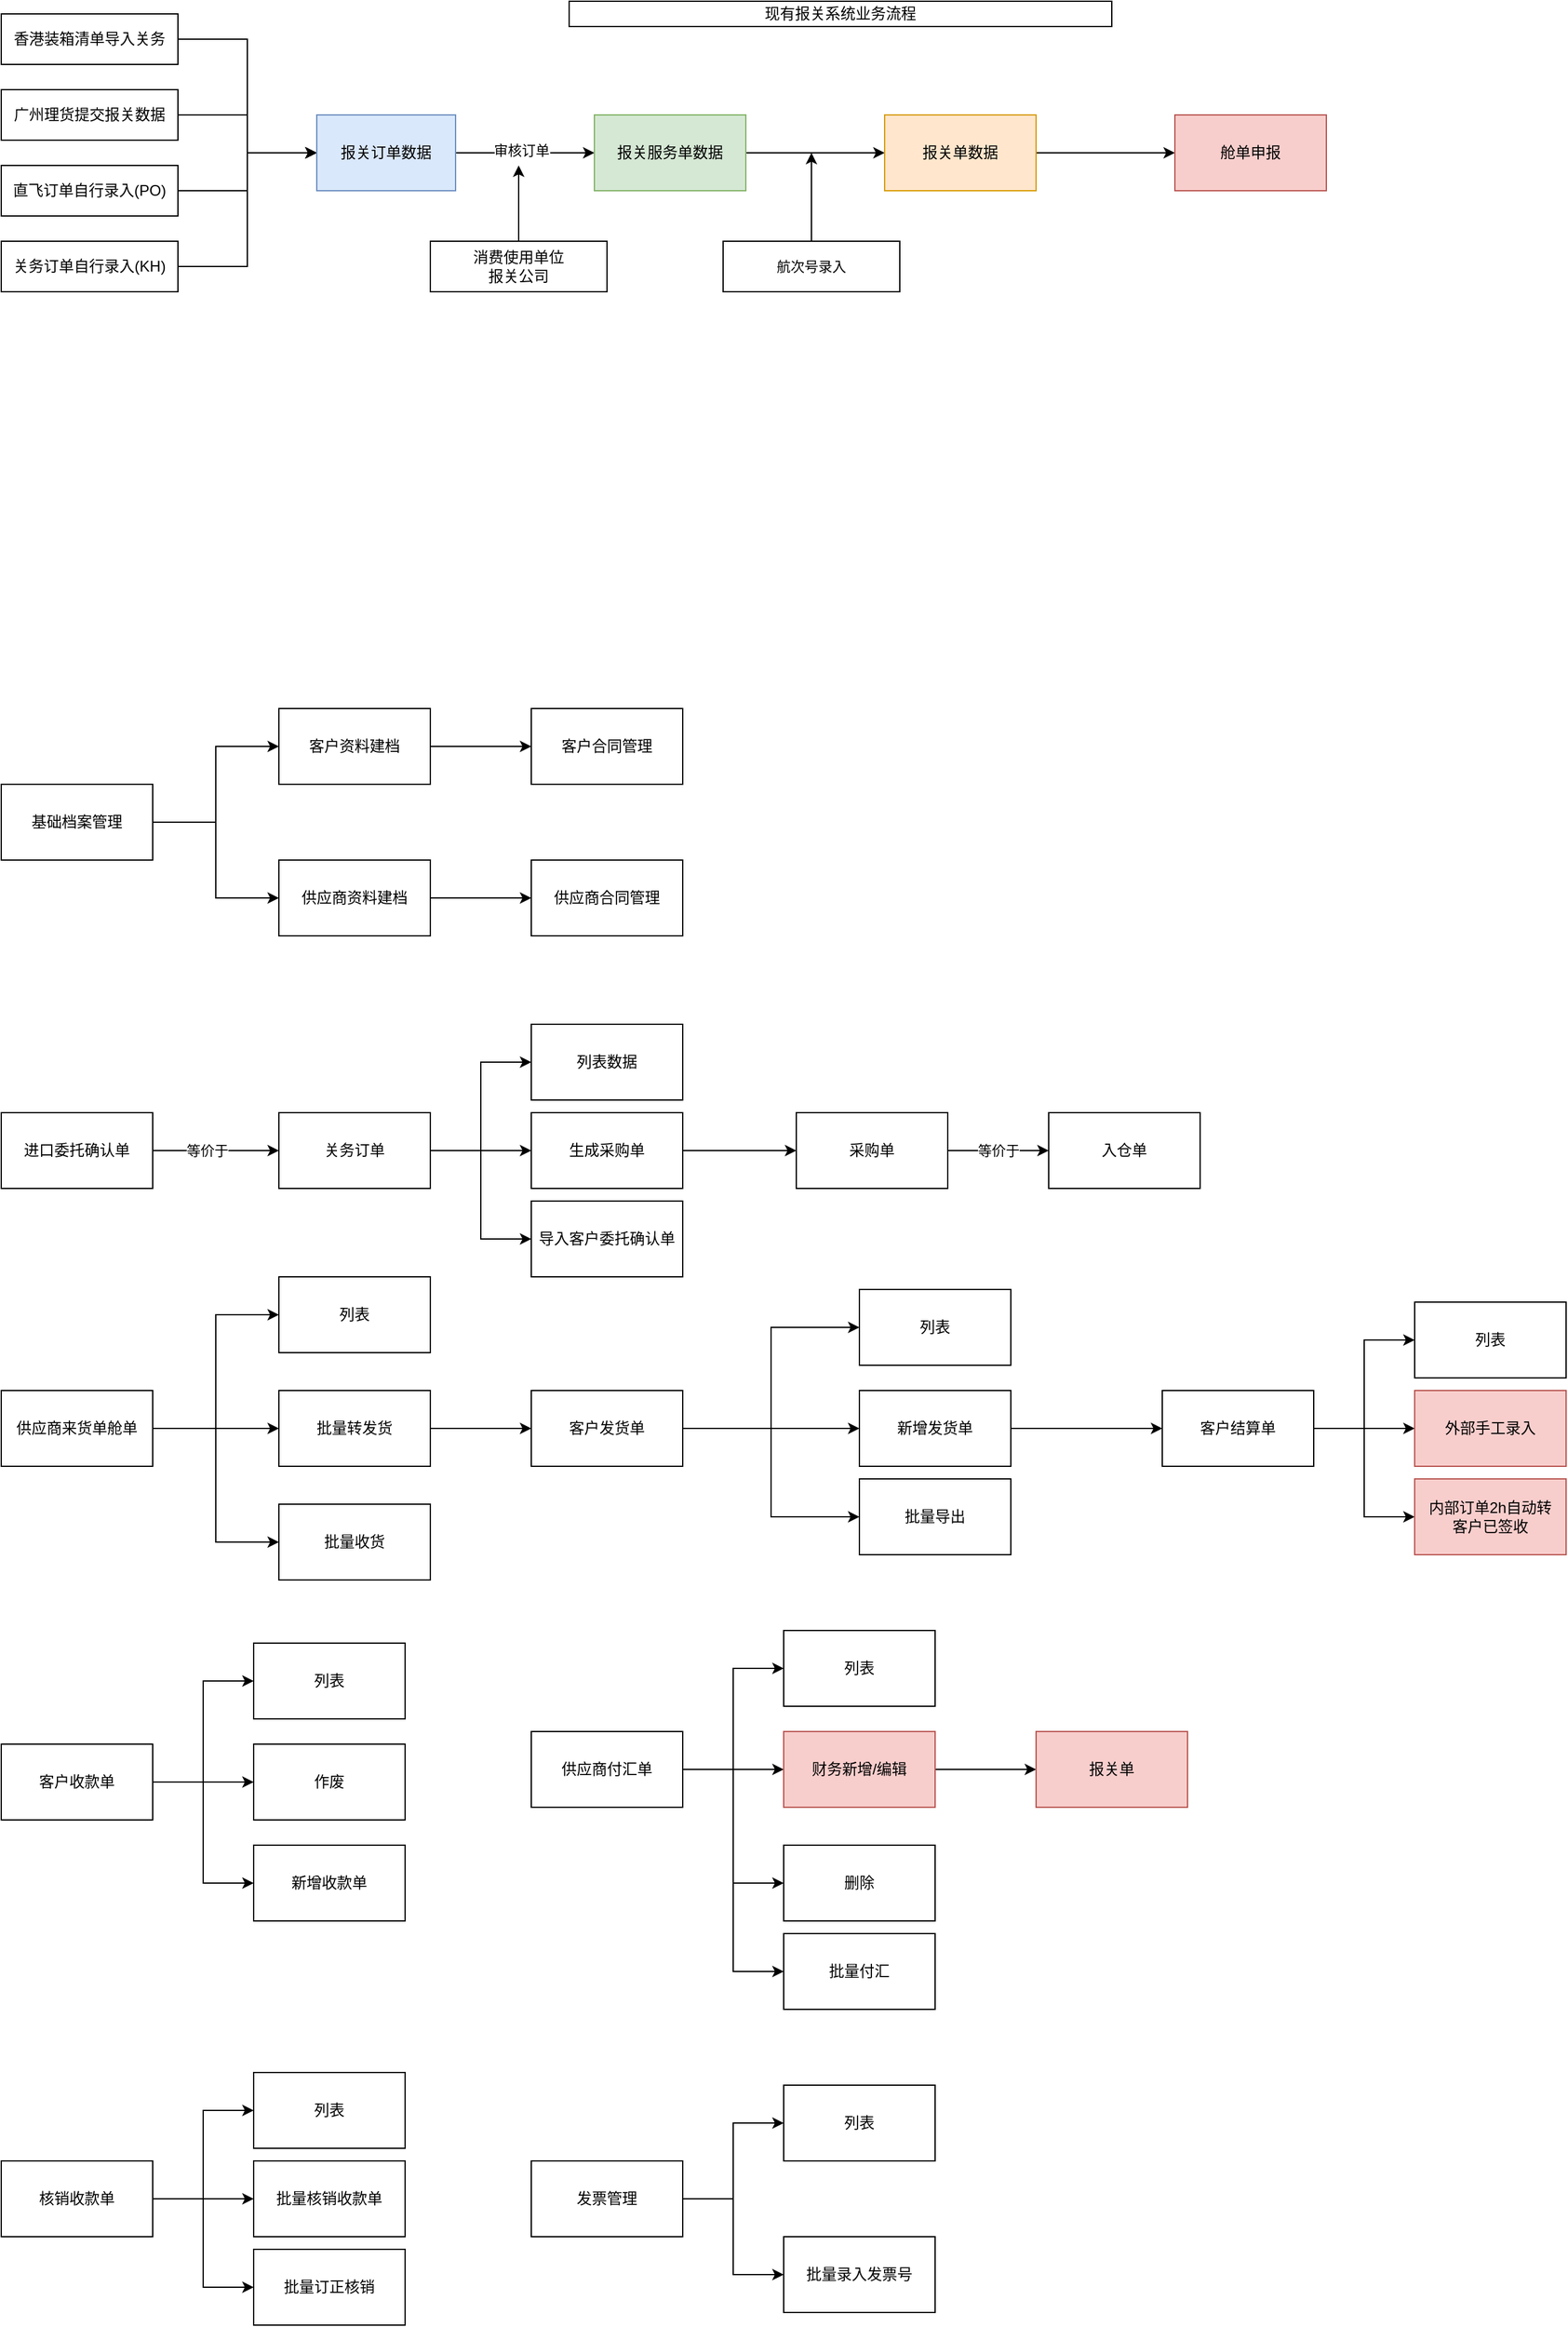<mxfile version="14.6.3" type="github">
  <diagram id="dDKk5qJWHUeZJMGwBxzV" name="Page-1">
    <mxGraphModel dx="1363" dy="624" grid="1" gridSize="10" guides="1" tooltips="1" connect="1" arrows="1" fold="1" page="1" pageScale="1" pageWidth="827" pageHeight="1169" math="0" shadow="0">
      <root>
        <mxCell id="0" />
        <mxCell id="1" parent="0" />
        <mxCell id="dxDvWX2JMSOas3GGoX1M-14" style="edgeStyle=orthogonalEdgeStyle;rounded=0;orthogonalLoop=1;jettySize=auto;html=1;exitX=1;exitY=0.5;exitDx=0;exitDy=0;entryX=0;entryY=0.5;entryDx=0;entryDy=0;" parent="1" source="dxDvWX2JMSOas3GGoX1M-2" target="dxDvWX2JMSOas3GGoX1M-7" edge="1">
          <mxGeometry relative="1" as="geometry" />
        </mxCell>
        <mxCell id="dxDvWX2JMSOas3GGoX1M-2" value="广州理货提交报关数据" style="rounded=0;whiteSpace=wrap;html=1;" parent="1" vertex="1">
          <mxGeometry x="40" y="70" width="140" height="40" as="geometry" />
        </mxCell>
        <mxCell id="dxDvWX2JMSOas3GGoX1M-13" style="edgeStyle=orthogonalEdgeStyle;rounded=0;orthogonalLoop=1;jettySize=auto;html=1;exitX=1;exitY=0.5;exitDx=0;exitDy=0;entryX=0;entryY=0.5;entryDx=0;entryDy=0;" parent="1" source="dxDvWX2JMSOas3GGoX1M-4" target="dxDvWX2JMSOas3GGoX1M-7" edge="1">
          <mxGeometry relative="1" as="geometry" />
        </mxCell>
        <mxCell id="dxDvWX2JMSOas3GGoX1M-4" value="香港装箱清单导入关务" style="rounded=0;whiteSpace=wrap;html=1;" parent="1" vertex="1">
          <mxGeometry x="40" y="10" width="140" height="40" as="geometry" />
        </mxCell>
        <mxCell id="dxDvWX2JMSOas3GGoX1M-15" style="edgeStyle=orthogonalEdgeStyle;rounded=0;orthogonalLoop=1;jettySize=auto;html=1;exitX=1;exitY=0.5;exitDx=0;exitDy=0;entryX=0;entryY=0.5;entryDx=0;entryDy=0;" parent="1" source="dxDvWX2JMSOas3GGoX1M-5" target="dxDvWX2JMSOas3GGoX1M-7" edge="1">
          <mxGeometry relative="1" as="geometry" />
        </mxCell>
        <mxCell id="dxDvWX2JMSOas3GGoX1M-5" value="直飞订单自行录入(PO)" style="rounded=0;whiteSpace=wrap;html=1;" parent="1" vertex="1">
          <mxGeometry x="40" y="130" width="140" height="40" as="geometry" />
        </mxCell>
        <mxCell id="dxDvWX2JMSOas3GGoX1M-16" style="edgeStyle=orthogonalEdgeStyle;rounded=0;orthogonalLoop=1;jettySize=auto;html=1;exitX=1;exitY=0.5;exitDx=0;exitDy=0;entryX=0;entryY=0.5;entryDx=0;entryDy=0;" parent="1" source="dxDvWX2JMSOas3GGoX1M-6" target="dxDvWX2JMSOas3GGoX1M-7" edge="1">
          <mxGeometry relative="1" as="geometry" />
        </mxCell>
        <mxCell id="dxDvWX2JMSOas3GGoX1M-6" value="关务订单自行录入(KH)" style="rounded=0;whiteSpace=wrap;html=1;" parent="1" vertex="1">
          <mxGeometry x="40" y="190" width="140" height="40" as="geometry" />
        </mxCell>
        <mxCell id="dxDvWX2JMSOas3GGoX1M-17" style="edgeStyle=orthogonalEdgeStyle;rounded=0;orthogonalLoop=1;jettySize=auto;html=1;exitX=1;exitY=0.5;exitDx=0;exitDy=0;entryX=0;entryY=0.5;entryDx=0;entryDy=0;" parent="1" source="dxDvWX2JMSOas3GGoX1M-7" target="dxDvWX2JMSOas3GGoX1M-8" edge="1">
          <mxGeometry relative="1" as="geometry" />
        </mxCell>
        <mxCell id="dxDvWX2JMSOas3GGoX1M-20" value="审核订单" style="edgeLabel;html=1;align=center;verticalAlign=middle;resizable=0;points=[];" parent="dxDvWX2JMSOas3GGoX1M-17" vertex="1" connectable="0">
          <mxGeometry x="-0.25" y="2" relative="1" as="geometry">
            <mxPoint x="10" as="offset" />
          </mxGeometry>
        </mxCell>
        <mxCell id="dxDvWX2JMSOas3GGoX1M-7" value="报关订单数据" style="rounded=0;whiteSpace=wrap;html=1;fillColor=#dae8fc;strokeColor=#6c8ebf;" parent="1" vertex="1">
          <mxGeometry x="290" y="90" width="110" height="60" as="geometry" />
        </mxCell>
        <mxCell id="dxDvWX2JMSOas3GGoX1M-18" style="edgeStyle=orthogonalEdgeStyle;rounded=0;orthogonalLoop=1;jettySize=auto;html=1;exitX=1;exitY=0.5;exitDx=0;exitDy=0;" parent="1" source="dxDvWX2JMSOas3GGoX1M-8" target="dxDvWX2JMSOas3GGoX1M-11" edge="1">
          <mxGeometry relative="1" as="geometry" />
        </mxCell>
        <mxCell id="dxDvWX2JMSOas3GGoX1M-8" value="报关服务单数据" style="rounded=0;whiteSpace=wrap;html=1;fillColor=#d5e8d4;strokeColor=#82b366;" parent="1" vertex="1">
          <mxGeometry x="510" y="90" width="120" height="60" as="geometry" />
        </mxCell>
        <mxCell id="ek6Z7KHhxHEzL8YJrjh7-17" style="edgeStyle=orthogonalEdgeStyle;rounded=0;orthogonalLoop=1;jettySize=auto;html=1;exitX=1;exitY=0.5;exitDx=0;exitDy=0;" edge="1" parent="1" source="dxDvWX2JMSOas3GGoX1M-11" target="dxDvWX2JMSOas3GGoX1M-12">
          <mxGeometry relative="1" as="geometry" />
        </mxCell>
        <mxCell id="dxDvWX2JMSOas3GGoX1M-11" value="报关单数据" style="rounded=0;whiteSpace=wrap;html=1;fillColor=#ffe6cc;strokeColor=#d79b00;" parent="1" vertex="1">
          <mxGeometry x="740" y="90" width="120" height="60" as="geometry" />
        </mxCell>
        <mxCell id="dxDvWX2JMSOas3GGoX1M-12" value="舱单申报" style="rounded=0;whiteSpace=wrap;html=1;fillColor=#f8cecc;strokeColor=#b85450;" parent="1" vertex="1">
          <mxGeometry x="970" y="90" width="120" height="60" as="geometry" />
        </mxCell>
        <mxCell id="dxDvWX2JMSOas3GGoX1M-24" value="现有报关系统业务流程" style="rounded=0;whiteSpace=wrap;html=1;" parent="1" vertex="1">
          <mxGeometry x="490" width="430" height="20" as="geometry" />
        </mxCell>
        <mxCell id="ek6Z7KHhxHEzL8YJrjh7-9" style="edgeStyle=orthogonalEdgeStyle;rounded=0;orthogonalLoop=1;jettySize=auto;html=1;exitX=0.5;exitY=0;exitDx=0;exitDy=0;" edge="1" parent="1">
          <mxGeometry relative="1" as="geometry">
            <mxPoint x="450" y="130" as="targetPoint" />
            <mxPoint x="450" y="190" as="sourcePoint" />
          </mxGeometry>
        </mxCell>
        <mxCell id="ek6Z7KHhxHEzL8YJrjh7-11" value="消费使用单位&lt;br&gt;报关公司" style="rounded=0;whiteSpace=wrap;html=1;" vertex="1" parent="1">
          <mxGeometry x="380" y="190" width="140" height="40" as="geometry" />
        </mxCell>
        <mxCell id="ek6Z7KHhxHEzL8YJrjh7-15" style="edgeStyle=orthogonalEdgeStyle;rounded=0;orthogonalLoop=1;jettySize=auto;html=1;exitX=0.5;exitY=0;exitDx=0;exitDy=0;" edge="1" parent="1" source="ek6Z7KHhxHEzL8YJrjh7-14">
          <mxGeometry relative="1" as="geometry">
            <mxPoint x="682" y="120" as="targetPoint" />
          </mxGeometry>
        </mxCell>
        <mxCell id="ek6Z7KHhxHEzL8YJrjh7-14" value="&lt;span style=&quot;font-size: 11px ; background-color: rgb(255 , 255 , 255)&quot;&gt;航次号录入&lt;/span&gt;" style="rounded=0;whiteSpace=wrap;html=1;" vertex="1" parent="1">
          <mxGeometry x="612" y="190" width="140" height="40" as="geometry" />
        </mxCell>
        <mxCell id="ek6Z7KHhxHEzL8YJrjh7-27" style="edgeStyle=orthogonalEdgeStyle;rounded=0;orthogonalLoop=1;jettySize=auto;html=1;exitX=1;exitY=0.5;exitDx=0;exitDy=0;entryX=0;entryY=0.5;entryDx=0;entryDy=0;" edge="1" parent="1" source="ek6Z7KHhxHEzL8YJrjh7-18" target="ek6Z7KHhxHEzL8YJrjh7-19">
          <mxGeometry relative="1" as="geometry" />
        </mxCell>
        <mxCell id="ek6Z7KHhxHEzL8YJrjh7-28" style="edgeStyle=orthogonalEdgeStyle;rounded=0;orthogonalLoop=1;jettySize=auto;html=1;exitX=1;exitY=0.5;exitDx=0;exitDy=0;entryX=0;entryY=0.5;entryDx=0;entryDy=0;" edge="1" parent="1" source="ek6Z7KHhxHEzL8YJrjh7-18" target="ek6Z7KHhxHEzL8YJrjh7-20">
          <mxGeometry relative="1" as="geometry" />
        </mxCell>
        <mxCell id="ek6Z7KHhxHEzL8YJrjh7-18" value="基础档案管理" style="rounded=0;whiteSpace=wrap;html=1;" vertex="1" parent="1">
          <mxGeometry x="40" y="620" width="120" height="60" as="geometry" />
        </mxCell>
        <mxCell id="ek6Z7KHhxHEzL8YJrjh7-26" value="" style="edgeStyle=orthogonalEdgeStyle;rounded=0;orthogonalLoop=1;jettySize=auto;html=1;" edge="1" parent="1" source="ek6Z7KHhxHEzL8YJrjh7-19" target="ek6Z7KHhxHEzL8YJrjh7-25">
          <mxGeometry relative="1" as="geometry" />
        </mxCell>
        <mxCell id="ek6Z7KHhxHEzL8YJrjh7-19" value="客户资料建档" style="rounded=0;whiteSpace=wrap;html=1;" vertex="1" parent="1">
          <mxGeometry x="260" y="560" width="120" height="60" as="geometry" />
        </mxCell>
        <mxCell id="ek6Z7KHhxHEzL8YJrjh7-22" value="" style="edgeStyle=orthogonalEdgeStyle;rounded=0;orthogonalLoop=1;jettySize=auto;html=1;" edge="1" parent="1" source="ek6Z7KHhxHEzL8YJrjh7-20" target="ek6Z7KHhxHEzL8YJrjh7-21">
          <mxGeometry relative="1" as="geometry" />
        </mxCell>
        <mxCell id="ek6Z7KHhxHEzL8YJrjh7-20" value="供应商资料建档" style="rounded=0;whiteSpace=wrap;html=1;" vertex="1" parent="1">
          <mxGeometry x="260" y="680" width="120" height="60" as="geometry" />
        </mxCell>
        <mxCell id="ek6Z7KHhxHEzL8YJrjh7-21" value="供应商合同管理" style="rounded=0;whiteSpace=wrap;html=1;" vertex="1" parent="1">
          <mxGeometry x="460" y="680" width="120" height="60" as="geometry" />
        </mxCell>
        <mxCell id="ek6Z7KHhxHEzL8YJrjh7-25" value="客户合同管理" style="rounded=0;whiteSpace=wrap;html=1;" vertex="1" parent="1">
          <mxGeometry x="460" y="560" width="120" height="60" as="geometry" />
        </mxCell>
        <mxCell id="ek6Z7KHhxHEzL8YJrjh7-35" value="" style="edgeStyle=orthogonalEdgeStyle;rounded=0;orthogonalLoop=1;jettySize=auto;html=1;" edge="1" parent="1" source="ek6Z7KHhxHEzL8YJrjh7-32" target="ek6Z7KHhxHEzL8YJrjh7-34">
          <mxGeometry relative="1" as="geometry" />
        </mxCell>
        <mxCell id="ek6Z7KHhxHEzL8YJrjh7-36" value="等价于" style="edgeLabel;html=1;align=center;verticalAlign=middle;resizable=0;points=[];" vertex="1" connectable="0" parent="ek6Z7KHhxHEzL8YJrjh7-35">
          <mxGeometry x="-0.15" y="-5" relative="1" as="geometry">
            <mxPoint y="-5" as="offset" />
          </mxGeometry>
        </mxCell>
        <mxCell id="ek6Z7KHhxHEzL8YJrjh7-32" value="进口委托确认单" style="rounded=0;whiteSpace=wrap;html=1;" vertex="1" parent="1">
          <mxGeometry x="40" y="880" width="120" height="60" as="geometry" />
        </mxCell>
        <mxCell id="ek6Z7KHhxHEzL8YJrjh7-63" style="edgeStyle=orthogonalEdgeStyle;rounded=0;orthogonalLoop=1;jettySize=auto;html=1;exitX=1;exitY=0.5;exitDx=0;exitDy=0;entryX=0;entryY=0.5;entryDx=0;entryDy=0;" edge="1" parent="1" source="ek6Z7KHhxHEzL8YJrjh7-33" target="ek6Z7KHhxHEzL8YJrjh7-61">
          <mxGeometry relative="1" as="geometry" />
        </mxCell>
        <mxCell id="ek6Z7KHhxHEzL8YJrjh7-64" style="edgeStyle=orthogonalEdgeStyle;rounded=0;orthogonalLoop=1;jettySize=auto;html=1;exitX=1;exitY=0.5;exitDx=0;exitDy=0;entryX=0;entryY=0.5;entryDx=0;entryDy=0;" edge="1" parent="1" source="ek6Z7KHhxHEzL8YJrjh7-33" target="ek6Z7KHhxHEzL8YJrjh7-62">
          <mxGeometry relative="1" as="geometry" />
        </mxCell>
        <mxCell id="ek6Z7KHhxHEzL8YJrjh7-65" style="edgeStyle=orthogonalEdgeStyle;rounded=0;orthogonalLoop=1;jettySize=auto;html=1;exitX=1;exitY=0.5;exitDx=0;exitDy=0;entryX=0;entryY=0.5;entryDx=0;entryDy=0;" edge="1" parent="1" source="ek6Z7KHhxHEzL8YJrjh7-33" target="ek6Z7KHhxHEzL8YJrjh7-47">
          <mxGeometry relative="1" as="geometry" />
        </mxCell>
        <mxCell id="ek6Z7KHhxHEzL8YJrjh7-33" value="供应商来货单舱单" style="rounded=0;whiteSpace=wrap;html=1;" vertex="1" parent="1">
          <mxGeometry x="40" y="1100" width="120" height="60" as="geometry" />
        </mxCell>
        <mxCell id="ek6Z7KHhxHEzL8YJrjh7-41" style="edgeStyle=orthogonalEdgeStyle;rounded=0;orthogonalLoop=1;jettySize=auto;html=1;exitX=1;exitY=0.5;exitDx=0;exitDy=0;entryX=0;entryY=0.5;entryDx=0;entryDy=0;" edge="1" parent="1" source="ek6Z7KHhxHEzL8YJrjh7-34" target="ek6Z7KHhxHEzL8YJrjh7-37">
          <mxGeometry relative="1" as="geometry" />
        </mxCell>
        <mxCell id="ek6Z7KHhxHEzL8YJrjh7-42" style="edgeStyle=orthogonalEdgeStyle;rounded=0;orthogonalLoop=1;jettySize=auto;html=1;exitX=1;exitY=0.5;exitDx=0;exitDy=0;" edge="1" parent="1" source="ek6Z7KHhxHEzL8YJrjh7-34" target="ek6Z7KHhxHEzL8YJrjh7-40">
          <mxGeometry relative="1" as="geometry" />
        </mxCell>
        <mxCell id="ek6Z7KHhxHEzL8YJrjh7-60" style="edgeStyle=orthogonalEdgeStyle;rounded=0;orthogonalLoop=1;jettySize=auto;html=1;exitX=1;exitY=0.5;exitDx=0;exitDy=0;entryX=0;entryY=0.5;entryDx=0;entryDy=0;" edge="1" parent="1" source="ek6Z7KHhxHEzL8YJrjh7-34" target="ek6Z7KHhxHEzL8YJrjh7-59">
          <mxGeometry relative="1" as="geometry" />
        </mxCell>
        <mxCell id="ek6Z7KHhxHEzL8YJrjh7-34" value="关务订单" style="whiteSpace=wrap;html=1;rounded=0;" vertex="1" parent="1">
          <mxGeometry x="260" y="880" width="120" height="60" as="geometry" />
        </mxCell>
        <mxCell id="ek6Z7KHhxHEzL8YJrjh7-37" value="列表数据" style="whiteSpace=wrap;html=1;rounded=0;" vertex="1" parent="1">
          <mxGeometry x="460" y="810" width="120" height="60" as="geometry" />
        </mxCell>
        <mxCell id="ek6Z7KHhxHEzL8YJrjh7-66" style="edgeStyle=orthogonalEdgeStyle;rounded=0;orthogonalLoop=1;jettySize=auto;html=1;exitX=1;exitY=0.5;exitDx=0;exitDy=0;" edge="1" parent="1" source="ek6Z7KHhxHEzL8YJrjh7-40" target="ek6Z7KHhxHEzL8YJrjh7-43">
          <mxGeometry relative="1" as="geometry" />
        </mxCell>
        <mxCell id="ek6Z7KHhxHEzL8YJrjh7-40" value="生成采购单" style="whiteSpace=wrap;html=1;rounded=0;" vertex="1" parent="1">
          <mxGeometry x="460" y="880" width="120" height="60" as="geometry" />
        </mxCell>
        <mxCell id="ek6Z7KHhxHEzL8YJrjh7-45" value="&lt;meta charset=&quot;utf-8&quot;&gt;&lt;span style=&quot;color: rgb(0, 0, 0); font-family: helvetica; font-size: 11px; font-style: normal; font-weight: 400; letter-spacing: normal; text-align: center; text-indent: 0px; text-transform: none; word-spacing: 0px; background-color: rgb(255, 255, 255); display: inline; float: none;&quot;&gt;等价于&lt;/span&gt;" style="edgeStyle=orthogonalEdgeStyle;rounded=0;orthogonalLoop=1;jettySize=auto;html=1;" edge="1" parent="1" source="ek6Z7KHhxHEzL8YJrjh7-43" target="ek6Z7KHhxHEzL8YJrjh7-44">
          <mxGeometry relative="1" as="geometry" />
        </mxCell>
        <mxCell id="ek6Z7KHhxHEzL8YJrjh7-43" value="采购单" style="rounded=0;whiteSpace=wrap;html=1;" vertex="1" parent="1">
          <mxGeometry x="670" y="880" width="120" height="60" as="geometry" />
        </mxCell>
        <mxCell id="ek6Z7KHhxHEzL8YJrjh7-44" value="入仓单" style="rounded=0;whiteSpace=wrap;html=1;" vertex="1" parent="1">
          <mxGeometry x="870" y="880" width="120" height="60" as="geometry" />
        </mxCell>
        <mxCell id="ek6Z7KHhxHEzL8YJrjh7-47" value="列表" style="whiteSpace=wrap;html=1;rounded=0;" vertex="1" parent="1">
          <mxGeometry x="260" y="1010" width="120" height="60" as="geometry" />
        </mxCell>
        <mxCell id="ek6Z7KHhxHEzL8YJrjh7-75" value="" style="edgeStyle=orthogonalEdgeStyle;rounded=0;orthogonalLoop=1;jettySize=auto;html=1;" edge="1" parent="1" source="ek6Z7KHhxHEzL8YJrjh7-50" target="ek6Z7KHhxHEzL8YJrjh7-74">
          <mxGeometry relative="1" as="geometry" />
        </mxCell>
        <mxCell id="ek6Z7KHhxHEzL8YJrjh7-78" style="edgeStyle=orthogonalEdgeStyle;rounded=0;orthogonalLoop=1;jettySize=auto;html=1;exitX=1;exitY=0.5;exitDx=0;exitDy=0;entryX=0;entryY=0.5;entryDx=0;entryDy=0;" edge="1" parent="1" source="ek6Z7KHhxHEzL8YJrjh7-50" target="ek6Z7KHhxHEzL8YJrjh7-76">
          <mxGeometry relative="1" as="geometry" />
        </mxCell>
        <mxCell id="ek6Z7KHhxHEzL8YJrjh7-79" style="edgeStyle=orthogonalEdgeStyle;rounded=0;orthogonalLoop=1;jettySize=auto;html=1;exitX=1;exitY=0.5;exitDx=0;exitDy=0;entryX=0;entryY=0.5;entryDx=0;entryDy=0;" edge="1" parent="1" source="ek6Z7KHhxHEzL8YJrjh7-50" target="ek6Z7KHhxHEzL8YJrjh7-77">
          <mxGeometry relative="1" as="geometry" />
        </mxCell>
        <mxCell id="ek6Z7KHhxHEzL8YJrjh7-50" value="客户收款单" style="rounded=0;whiteSpace=wrap;html=1;" vertex="1" parent="1">
          <mxGeometry x="40" y="1380" width="120" height="60" as="geometry" />
        </mxCell>
        <mxCell id="ek6Z7KHhxHEzL8YJrjh7-81" value="" style="edgeStyle=orthogonalEdgeStyle;rounded=0;orthogonalLoop=1;jettySize=auto;html=1;" edge="1" parent="1" source="ek6Z7KHhxHEzL8YJrjh7-51" target="ek6Z7KHhxHEzL8YJrjh7-80">
          <mxGeometry relative="1" as="geometry">
            <Array as="points">
              <mxPoint x="1120" y="1130" />
              <mxPoint x="1120" y="1060" />
            </Array>
          </mxGeometry>
        </mxCell>
        <mxCell id="ek6Z7KHhxHEzL8YJrjh7-83" style="edgeStyle=orthogonalEdgeStyle;rounded=0;orthogonalLoop=1;jettySize=auto;html=1;exitX=1;exitY=0.5;exitDx=0;exitDy=0;entryX=0;entryY=0.5;entryDx=0;entryDy=0;" edge="1" parent="1" source="ek6Z7KHhxHEzL8YJrjh7-51" target="ek6Z7KHhxHEzL8YJrjh7-82">
          <mxGeometry relative="1" as="geometry" />
        </mxCell>
        <mxCell id="ek6Z7KHhxHEzL8YJrjh7-111" style="edgeStyle=orthogonalEdgeStyle;rounded=0;orthogonalLoop=1;jettySize=auto;html=1;exitX=1;exitY=0.5;exitDx=0;exitDy=0;entryX=0;entryY=0.5;entryDx=0;entryDy=0;" edge="1" parent="1" source="ek6Z7KHhxHEzL8YJrjh7-51" target="ek6Z7KHhxHEzL8YJrjh7-110">
          <mxGeometry relative="1" as="geometry" />
        </mxCell>
        <mxCell id="ek6Z7KHhxHEzL8YJrjh7-51" value="客户结算单" style="rounded=0;whiteSpace=wrap;html=1;" vertex="1" parent="1">
          <mxGeometry x="960" y="1100" width="120" height="60" as="geometry" />
        </mxCell>
        <mxCell id="ek6Z7KHhxHEzL8YJrjh7-91" style="edgeStyle=orthogonalEdgeStyle;rounded=0;orthogonalLoop=1;jettySize=auto;html=1;exitX=1;exitY=0.5;exitDx=0;exitDy=0;entryX=0;entryY=0.5;entryDx=0;entryDy=0;" edge="1" parent="1" source="ek6Z7KHhxHEzL8YJrjh7-52" target="ek6Z7KHhxHEzL8YJrjh7-86">
          <mxGeometry relative="1" as="geometry" />
        </mxCell>
        <mxCell id="ek6Z7KHhxHEzL8YJrjh7-92" style="edgeStyle=orthogonalEdgeStyle;rounded=0;orthogonalLoop=1;jettySize=auto;html=1;exitX=1;exitY=0.5;exitDx=0;exitDy=0;entryX=0;entryY=0.5;entryDx=0;entryDy=0;" edge="1" parent="1" source="ek6Z7KHhxHEzL8YJrjh7-52" target="ek6Z7KHhxHEzL8YJrjh7-87">
          <mxGeometry relative="1" as="geometry" />
        </mxCell>
        <mxCell id="ek6Z7KHhxHEzL8YJrjh7-93" style="edgeStyle=orthogonalEdgeStyle;rounded=0;orthogonalLoop=1;jettySize=auto;html=1;exitX=1;exitY=0.5;exitDx=0;exitDy=0;entryX=0;entryY=0.5;entryDx=0;entryDy=0;" edge="1" parent="1" source="ek6Z7KHhxHEzL8YJrjh7-52" target="ek6Z7KHhxHEzL8YJrjh7-84">
          <mxGeometry relative="1" as="geometry" />
        </mxCell>
        <mxCell id="ek6Z7KHhxHEzL8YJrjh7-115" style="edgeStyle=orthogonalEdgeStyle;rounded=0;orthogonalLoop=1;jettySize=auto;html=1;exitX=1;exitY=0.5;exitDx=0;exitDy=0;entryX=0;entryY=0.5;entryDx=0;entryDy=0;" edge="1" parent="1" source="ek6Z7KHhxHEzL8YJrjh7-52" target="ek6Z7KHhxHEzL8YJrjh7-114">
          <mxGeometry relative="1" as="geometry" />
        </mxCell>
        <mxCell id="ek6Z7KHhxHEzL8YJrjh7-52" value="供应商付汇单" style="rounded=0;whiteSpace=wrap;html=1;" vertex="1" parent="1">
          <mxGeometry x="460" y="1370" width="120" height="60" as="geometry" />
        </mxCell>
        <mxCell id="ek6Z7KHhxHEzL8YJrjh7-100" style="edgeStyle=orthogonalEdgeStyle;rounded=0;orthogonalLoop=1;jettySize=auto;html=1;exitX=1;exitY=0.5;exitDx=0;exitDy=0;entryX=0;entryY=0.5;entryDx=0;entryDy=0;" edge="1" parent="1" source="ek6Z7KHhxHEzL8YJrjh7-53" target="ek6Z7KHhxHEzL8YJrjh7-98">
          <mxGeometry relative="1" as="geometry" />
        </mxCell>
        <mxCell id="ek6Z7KHhxHEzL8YJrjh7-101" style="edgeStyle=orthogonalEdgeStyle;rounded=0;orthogonalLoop=1;jettySize=auto;html=1;exitX=1;exitY=0.5;exitDx=0;exitDy=0;entryX=0;entryY=0.5;entryDx=0;entryDy=0;" edge="1" parent="1" source="ek6Z7KHhxHEzL8YJrjh7-53" target="ek6Z7KHhxHEzL8YJrjh7-99">
          <mxGeometry relative="1" as="geometry" />
        </mxCell>
        <mxCell id="ek6Z7KHhxHEzL8YJrjh7-53" value="发票管理" style="rounded=0;whiteSpace=wrap;html=1;" vertex="1" parent="1">
          <mxGeometry x="460" y="1710" width="120" height="60" as="geometry" />
        </mxCell>
        <mxCell id="ek6Z7KHhxHEzL8YJrjh7-104" style="edgeStyle=orthogonalEdgeStyle;rounded=0;orthogonalLoop=1;jettySize=auto;html=1;exitX=1;exitY=0.5;exitDx=0;exitDy=0;entryX=0;entryY=0.5;entryDx=0;entryDy=0;" edge="1" parent="1" source="ek6Z7KHhxHEzL8YJrjh7-54" target="ek6Z7KHhxHEzL8YJrjh7-102">
          <mxGeometry relative="1" as="geometry" />
        </mxCell>
        <mxCell id="ek6Z7KHhxHEzL8YJrjh7-105" style="edgeStyle=orthogonalEdgeStyle;rounded=0;orthogonalLoop=1;jettySize=auto;html=1;exitX=1;exitY=0.5;exitDx=0;exitDy=0;entryX=0;entryY=0.5;entryDx=0;entryDy=0;" edge="1" parent="1" source="ek6Z7KHhxHEzL8YJrjh7-54" target="ek6Z7KHhxHEzL8YJrjh7-103">
          <mxGeometry relative="1" as="geometry" />
        </mxCell>
        <mxCell id="ek6Z7KHhxHEzL8YJrjh7-107" style="edgeStyle=orthogonalEdgeStyle;rounded=0;orthogonalLoop=1;jettySize=auto;html=1;exitX=1;exitY=0.5;exitDx=0;exitDy=0;entryX=0;entryY=0.5;entryDx=0;entryDy=0;" edge="1" parent="1" source="ek6Z7KHhxHEzL8YJrjh7-54" target="ek6Z7KHhxHEzL8YJrjh7-106">
          <mxGeometry relative="1" as="geometry" />
        </mxCell>
        <mxCell id="ek6Z7KHhxHEzL8YJrjh7-54" value="核销收款单" style="rounded=0;whiteSpace=wrap;html=1;" vertex="1" parent="1">
          <mxGeometry x="40" y="1710" width="120" height="60" as="geometry" />
        </mxCell>
        <mxCell id="ek6Z7KHhxHEzL8YJrjh7-69" value="" style="edgeStyle=orthogonalEdgeStyle;rounded=0;orthogonalLoop=1;jettySize=auto;html=1;" edge="1" parent="1" source="ek6Z7KHhxHEzL8YJrjh7-55" target="ek6Z7KHhxHEzL8YJrjh7-68">
          <mxGeometry relative="1" as="geometry" />
        </mxCell>
        <mxCell id="ek6Z7KHhxHEzL8YJrjh7-71" style="edgeStyle=orthogonalEdgeStyle;rounded=0;orthogonalLoop=1;jettySize=auto;html=1;exitX=1;exitY=0.5;exitDx=0;exitDy=0;entryX=0;entryY=0.5;entryDx=0;entryDy=0;" edge="1" parent="1" source="ek6Z7KHhxHEzL8YJrjh7-55" target="ek6Z7KHhxHEzL8YJrjh7-70">
          <mxGeometry relative="1" as="geometry" />
        </mxCell>
        <mxCell id="ek6Z7KHhxHEzL8YJrjh7-73" style="edgeStyle=orthogonalEdgeStyle;rounded=0;orthogonalLoop=1;jettySize=auto;html=1;exitX=1;exitY=0.5;exitDx=0;exitDy=0;entryX=0;entryY=0.5;entryDx=0;entryDy=0;" edge="1" parent="1" source="ek6Z7KHhxHEzL8YJrjh7-55" target="ek6Z7KHhxHEzL8YJrjh7-72">
          <mxGeometry relative="1" as="geometry" />
        </mxCell>
        <mxCell id="ek6Z7KHhxHEzL8YJrjh7-55" value="客户发货单" style="rounded=0;whiteSpace=wrap;html=1;" vertex="1" parent="1">
          <mxGeometry x="460" y="1100" width="120" height="60" as="geometry" />
        </mxCell>
        <mxCell id="ek6Z7KHhxHEzL8YJrjh7-59" value="导入客户委托确认单" style="whiteSpace=wrap;html=1;rounded=0;" vertex="1" parent="1">
          <mxGeometry x="460" y="950" width="120" height="60" as="geometry" />
        </mxCell>
        <mxCell id="ek6Z7KHhxHEzL8YJrjh7-67" style="edgeStyle=orthogonalEdgeStyle;rounded=0;orthogonalLoop=1;jettySize=auto;html=1;exitX=1;exitY=0.5;exitDx=0;exitDy=0;entryX=0;entryY=0.5;entryDx=0;entryDy=0;" edge="1" parent="1" source="ek6Z7KHhxHEzL8YJrjh7-61" target="ek6Z7KHhxHEzL8YJrjh7-55">
          <mxGeometry relative="1" as="geometry">
            <mxPoint x="460" y="1130" as="targetPoint" />
          </mxGeometry>
        </mxCell>
        <mxCell id="ek6Z7KHhxHEzL8YJrjh7-61" value="批量转发货" style="whiteSpace=wrap;html=1;rounded=0;" vertex="1" parent="1">
          <mxGeometry x="260" y="1100" width="120" height="60" as="geometry" />
        </mxCell>
        <mxCell id="ek6Z7KHhxHEzL8YJrjh7-62" value="批量收货" style="whiteSpace=wrap;html=1;rounded=0;" vertex="1" parent="1">
          <mxGeometry x="260" y="1190" width="120" height="60" as="geometry" />
        </mxCell>
        <mxCell id="ek6Z7KHhxHEzL8YJrjh7-108" style="edgeStyle=orthogonalEdgeStyle;rounded=0;orthogonalLoop=1;jettySize=auto;html=1;exitX=1;exitY=0.5;exitDx=0;exitDy=0;" edge="1" parent="1" source="ek6Z7KHhxHEzL8YJrjh7-68" target="ek6Z7KHhxHEzL8YJrjh7-51">
          <mxGeometry relative="1" as="geometry" />
        </mxCell>
        <mxCell id="ek6Z7KHhxHEzL8YJrjh7-68" value="新增发货单" style="rounded=0;whiteSpace=wrap;html=1;" vertex="1" parent="1">
          <mxGeometry x="720" y="1100" width="120" height="60" as="geometry" />
        </mxCell>
        <mxCell id="ek6Z7KHhxHEzL8YJrjh7-70" value="列表" style="rounded=0;whiteSpace=wrap;html=1;" vertex="1" parent="1">
          <mxGeometry x="720" y="1020" width="120" height="60" as="geometry" />
        </mxCell>
        <mxCell id="ek6Z7KHhxHEzL8YJrjh7-72" value="批量导出" style="rounded=0;whiteSpace=wrap;html=1;" vertex="1" parent="1">
          <mxGeometry x="720" y="1170" width="120" height="60" as="geometry" />
        </mxCell>
        <mxCell id="ek6Z7KHhxHEzL8YJrjh7-74" value="作废" style="rounded=0;whiteSpace=wrap;html=1;" vertex="1" parent="1">
          <mxGeometry x="240" y="1380" width="120" height="60" as="geometry" />
        </mxCell>
        <mxCell id="ek6Z7KHhxHEzL8YJrjh7-76" value="列表" style="rounded=0;whiteSpace=wrap;html=1;" vertex="1" parent="1">
          <mxGeometry x="240" y="1300" width="120" height="60" as="geometry" />
        </mxCell>
        <mxCell id="ek6Z7KHhxHEzL8YJrjh7-77" value="新增收款单" style="rounded=0;whiteSpace=wrap;html=1;" vertex="1" parent="1">
          <mxGeometry x="240" y="1460" width="120" height="60" as="geometry" />
        </mxCell>
        <mxCell id="ek6Z7KHhxHEzL8YJrjh7-80" value="列表" style="rounded=0;whiteSpace=wrap;html=1;" vertex="1" parent="1">
          <mxGeometry x="1160" y="1030" width="120" height="60" as="geometry" />
        </mxCell>
        <mxCell id="ek6Z7KHhxHEzL8YJrjh7-82" value="外部手工录入" style="rounded=0;whiteSpace=wrap;html=1;fillColor=#f8cecc;strokeColor=#b85450;" vertex="1" parent="1">
          <mxGeometry x="1160" y="1100" width="120" height="60" as="geometry" />
        </mxCell>
        <mxCell id="ek6Z7KHhxHEzL8YJrjh7-84" value="列表" style="rounded=0;whiteSpace=wrap;html=1;" vertex="1" parent="1">
          <mxGeometry x="660" y="1290" width="120" height="60" as="geometry" />
        </mxCell>
        <mxCell id="ek6Z7KHhxHEzL8YJrjh7-113" value="" style="edgeStyle=orthogonalEdgeStyle;rounded=0;orthogonalLoop=1;jettySize=auto;html=1;" edge="1" parent="1" source="ek6Z7KHhxHEzL8YJrjh7-86" target="ek6Z7KHhxHEzL8YJrjh7-112">
          <mxGeometry relative="1" as="geometry" />
        </mxCell>
        <mxCell id="ek6Z7KHhxHEzL8YJrjh7-86" value="财务新增/编辑" style="rounded=0;whiteSpace=wrap;html=1;fillColor=#f8cecc;strokeColor=#b85450;" vertex="1" parent="1">
          <mxGeometry x="660" y="1370" width="120" height="60" as="geometry" />
        </mxCell>
        <mxCell id="ek6Z7KHhxHEzL8YJrjh7-87" value="删除" style="rounded=0;whiteSpace=wrap;html=1;" vertex="1" parent="1">
          <mxGeometry x="660" y="1460" width="120" height="60" as="geometry" />
        </mxCell>
        <mxCell id="ek6Z7KHhxHEzL8YJrjh7-98" value="列表" style="rounded=0;whiteSpace=wrap;html=1;" vertex="1" parent="1">
          <mxGeometry x="660" y="1650" width="120" height="60" as="geometry" />
        </mxCell>
        <mxCell id="ek6Z7KHhxHEzL8YJrjh7-99" value="批量录入发票号" style="rounded=0;whiteSpace=wrap;html=1;" vertex="1" parent="1">
          <mxGeometry x="660" y="1770" width="120" height="60" as="geometry" />
        </mxCell>
        <mxCell id="ek6Z7KHhxHEzL8YJrjh7-102" value="列表" style="rounded=0;whiteSpace=wrap;html=1;" vertex="1" parent="1">
          <mxGeometry x="240" y="1640" width="120" height="60" as="geometry" />
        </mxCell>
        <mxCell id="ek6Z7KHhxHEzL8YJrjh7-103" value="批量核销收款单" style="rounded=0;whiteSpace=wrap;html=1;" vertex="1" parent="1">
          <mxGeometry x="240" y="1710" width="120" height="60" as="geometry" />
        </mxCell>
        <mxCell id="ek6Z7KHhxHEzL8YJrjh7-106" value="批量订正核销" style="rounded=0;whiteSpace=wrap;html=1;" vertex="1" parent="1">
          <mxGeometry x="240" y="1780" width="120" height="60" as="geometry" />
        </mxCell>
        <mxCell id="ek6Z7KHhxHEzL8YJrjh7-110" value="内部订单2h自动转&lt;br&gt;客户已签收" style="rounded=0;whiteSpace=wrap;html=1;fillColor=#f8cecc;strokeColor=#b85450;" vertex="1" parent="1">
          <mxGeometry x="1160" y="1170" width="120" height="60" as="geometry" />
        </mxCell>
        <mxCell id="ek6Z7KHhxHEzL8YJrjh7-112" value="报关单" style="whiteSpace=wrap;html=1;rounded=0;strokeColor=#b85450;fillColor=#f8cecc;" vertex="1" parent="1">
          <mxGeometry x="860" y="1370" width="120" height="60" as="geometry" />
        </mxCell>
        <mxCell id="ek6Z7KHhxHEzL8YJrjh7-114" value="批量付汇" style="rounded=0;whiteSpace=wrap;html=1;" vertex="1" parent="1">
          <mxGeometry x="660" y="1530" width="120" height="60" as="geometry" />
        </mxCell>
      </root>
    </mxGraphModel>
  </diagram>
</mxfile>

